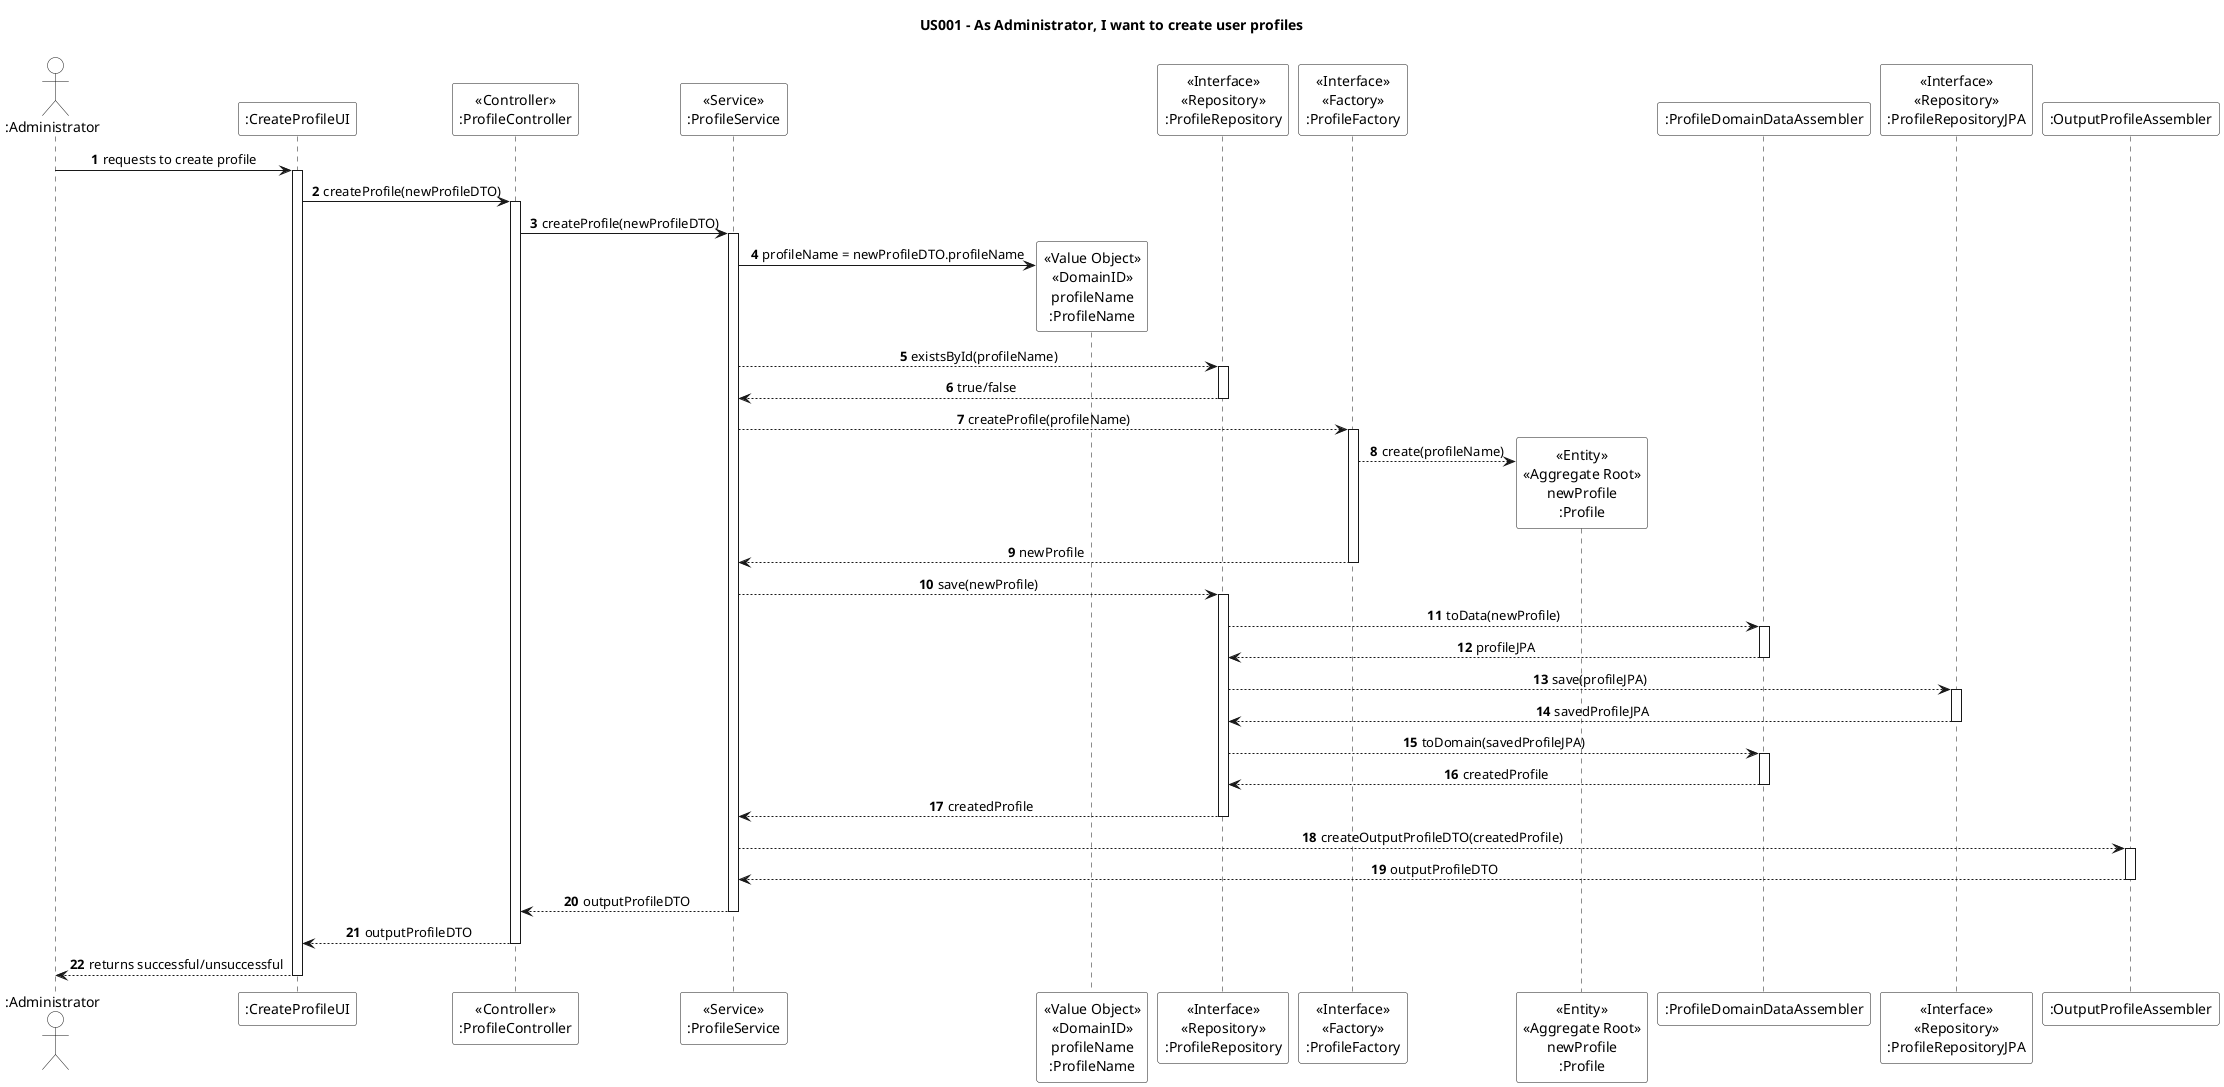 @startuml

skinparam sequenceMessageAlign center
skinparam actorBackgroundColor white
skinparam participantBackgroundColor white
skinparam sequenceReferenceBackgroundColor white
skinparam sequenceReferenceHeaderBackgroundColor white
skinparam sequenceGroupBackgroundColor white

autonumber

title US001 - As Administrator, I want to create user profiles

actor ":Administrator" as Administrator

participant ":CreateProfileUI" as UI
participant "<<Controller>>\n:ProfileController" as Controller
participant "<<Service>>\n:ProfileService" as Service
participant "<<Value Object>>\n<<DomainID>>\nprofileName\n:ProfileName" as ProfileVO
participant "<<Interface>>\n<<Repository>>\n:ProfileRepository" as Repository
participant "<<Interface>>\n<<Factory>>\n:ProfileFactory" as Factory
participant "<<Entity>>\n<<Aggregate Root>>\nnewProfile\n:Profile" as Profile
participant ":ProfileDomainDataAssembler" as DDAssembler
participant "<<Interface>>\n<<Repository>>\n:ProfileRepositoryJPA" as RepoJPA

participant ":OutputProfileAssembler" as Assembler

Administrator -> UI++: requests to create profile
UI -> Controller++: createProfile(newProfileDTO)
Controller -> Service++: createProfile(newProfileDTO)
create ProfileVO
Service -> ProfileVO: profileName = newProfileDTO.profileName
Service --> Repository++: existsById(profileName)
return true/false
Service --> Factory++: createProfile(profileName)
create Profile
Factory --> Profile: create(profileName)
return newProfile
Service --> Repository++: save(newProfile)
Repository --> DDAssembler++ : toData(newProfile)
return profileJPA
Repository --> RepoJPA++ : save(profileJPA)
return savedProfileJPA
Repository --> DDAssembler++ : toDomain(savedProfileJPA)
return createdProfile
return createdProfile
Service --> Assembler++: createOutputProfileDTO(createdProfile)
return outputProfileDTO
return outputProfileDTO
return outputProfileDTO
return returns successful/unsuccessful
@enduml